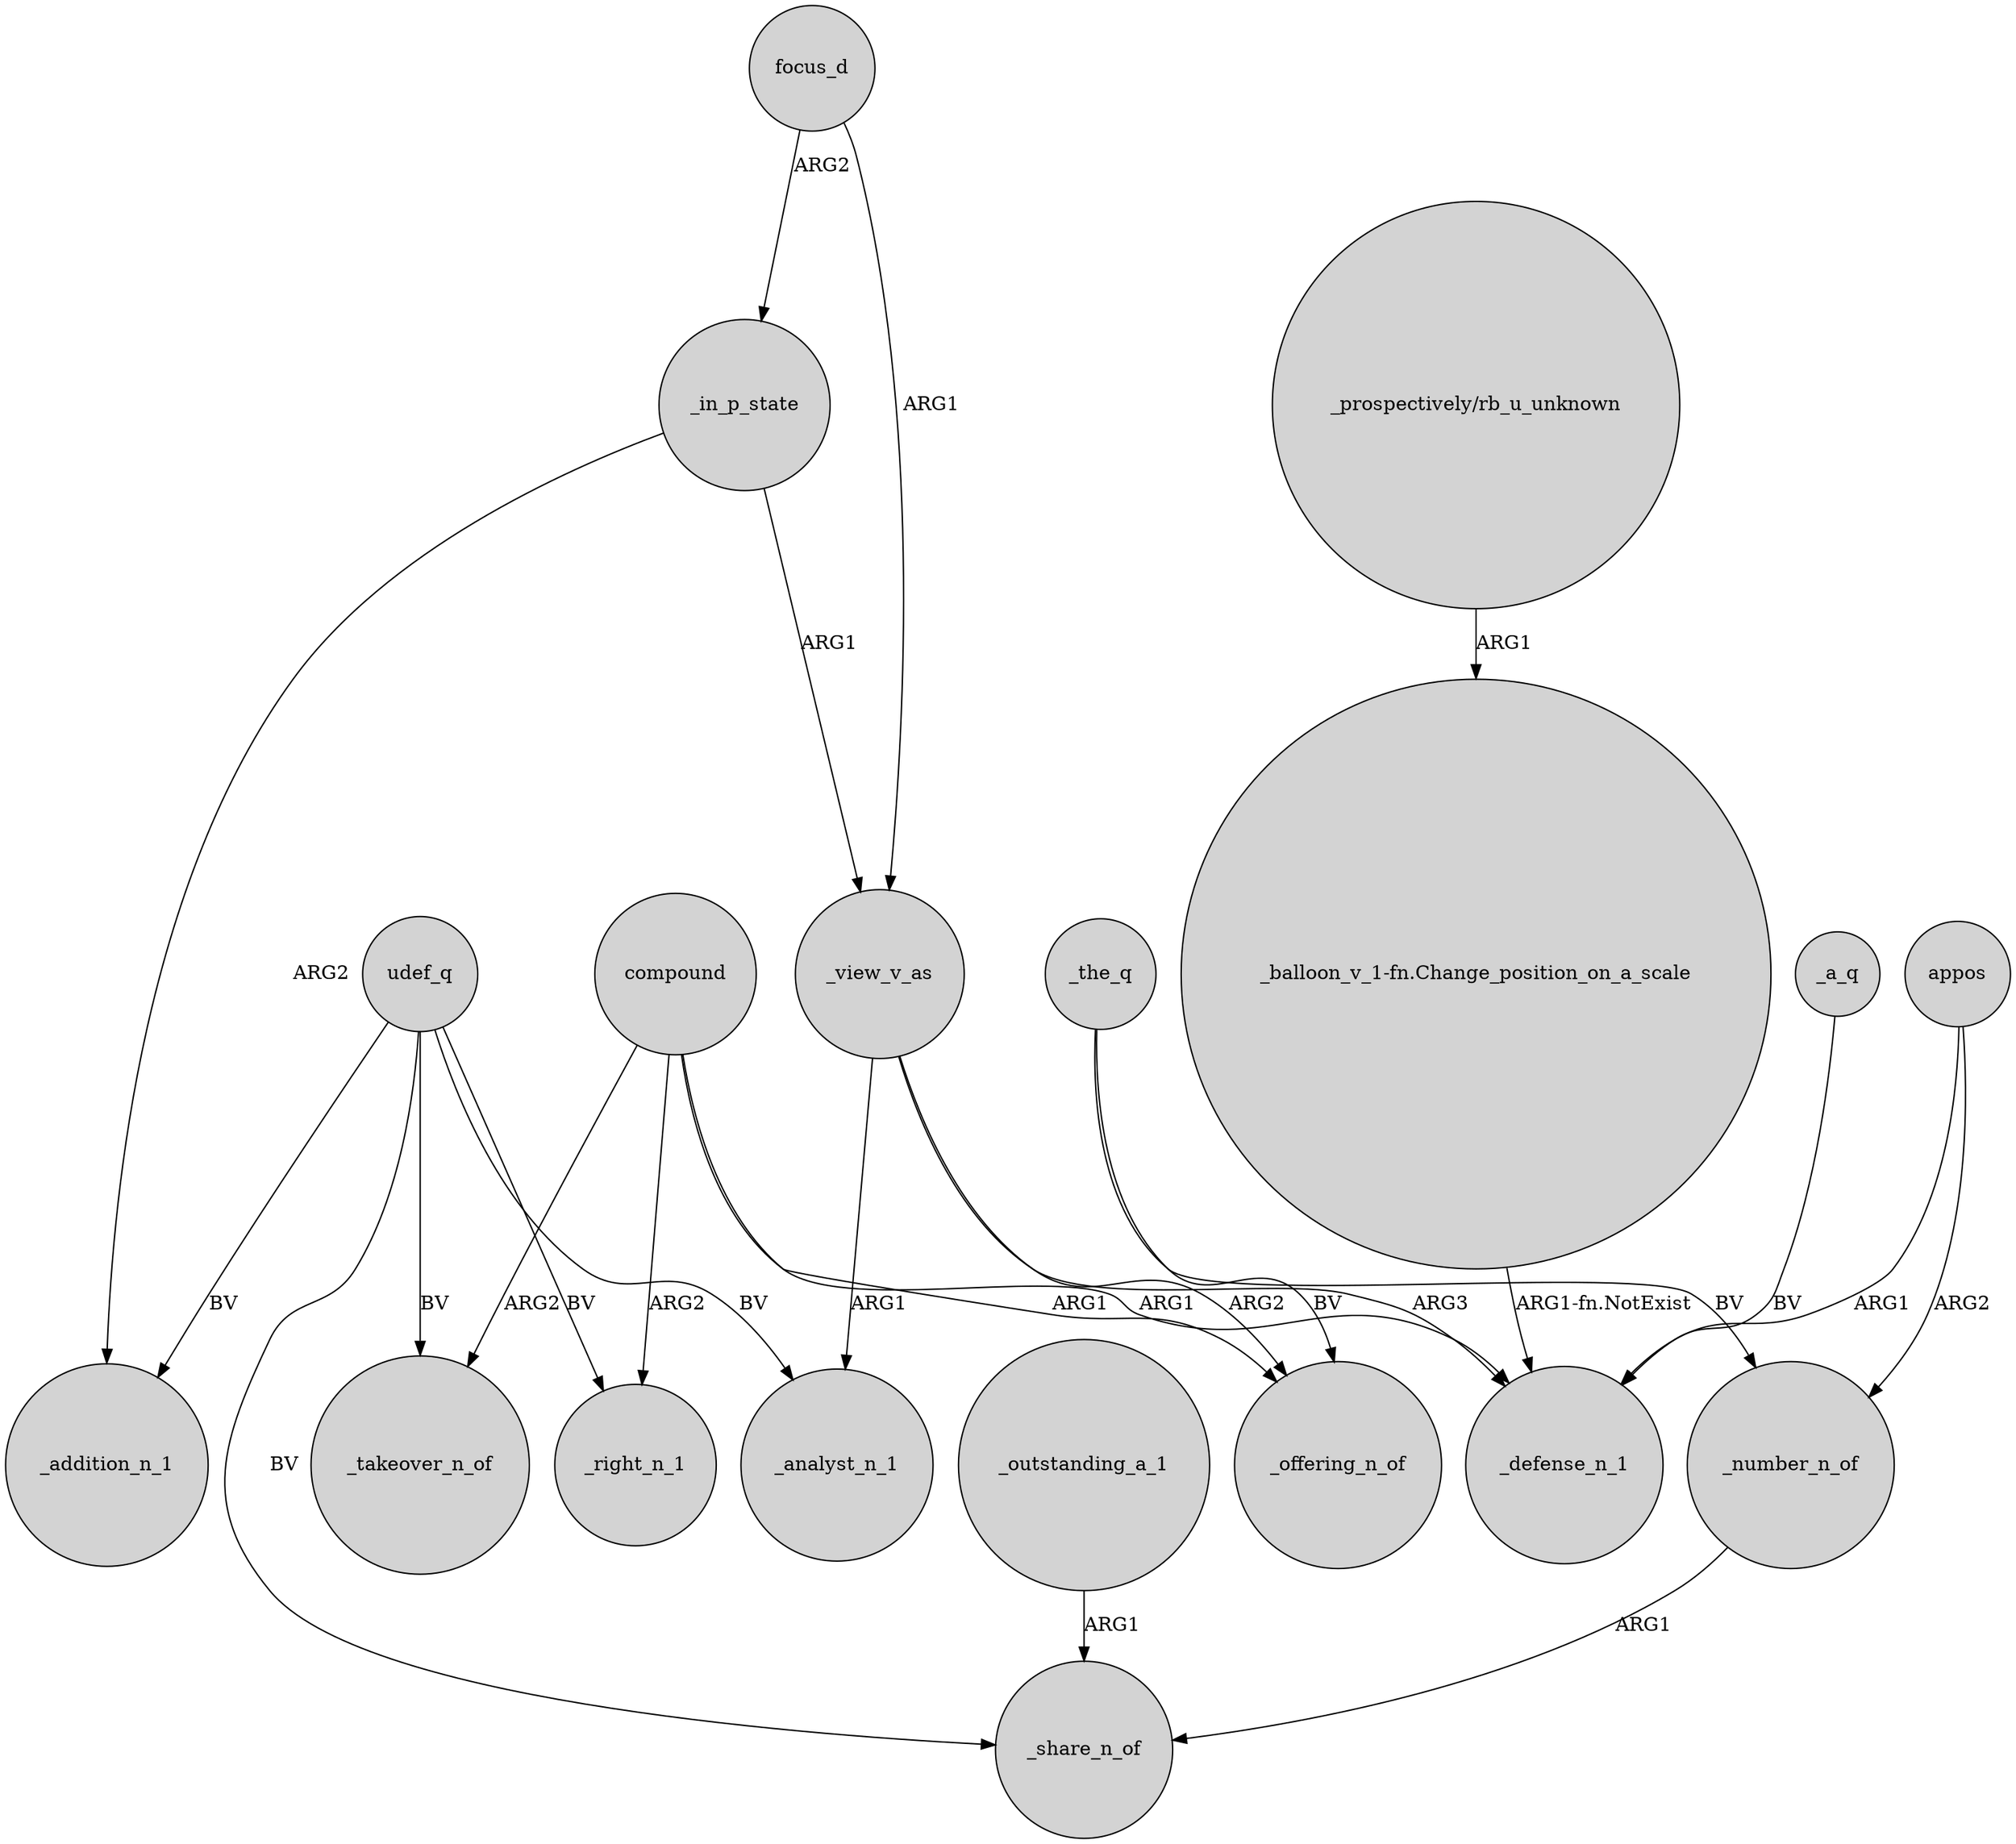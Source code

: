 digraph {
	node [shape=circle style=filled]
	_in_p_state -> _view_v_as [label=ARG1]
	udef_q -> _takeover_n_of [label=BV]
	_view_v_as -> _analyst_n_1 [label=ARG1]
	focus_d -> _in_p_state [label=ARG2]
	compound -> _defense_n_1 [label=ARG1]
	appos -> _defense_n_1 [label=ARG1]
	_the_q -> _number_n_of [label=BV]
	_view_v_as -> _offering_n_of [label=ARG2]
	_outstanding_a_1 -> _share_n_of [label=ARG1]
	appos -> _number_n_of [label=ARG2]
	compound -> _right_n_1 [label=ARG2]
	"_prospectively/rb_u_unknown" -> "_balloon_v_1-fn.Change_position_on_a_scale" [label=ARG1]
	_view_v_as -> _defense_n_1 [label=ARG3]
	udef_q -> _right_n_1 [label=BV]
	_a_q -> _defense_n_1 [label=BV]
	udef_q -> _share_n_of [label=BV]
	_in_p_state -> _addition_n_1 [label=ARG2]
	focus_d -> _view_v_as [label=ARG1]
	"_balloon_v_1-fn.Change_position_on_a_scale" -> _defense_n_1 [label="ARG1-fn.NotExist"]
	compound -> _takeover_n_of [label=ARG2]
	udef_q -> _analyst_n_1 [label=BV]
	compound -> _offering_n_of [label=ARG1]
	udef_q -> _addition_n_1 [label=BV]
	_number_n_of -> _share_n_of [label=ARG1]
	_the_q -> _offering_n_of [label=BV]
}
